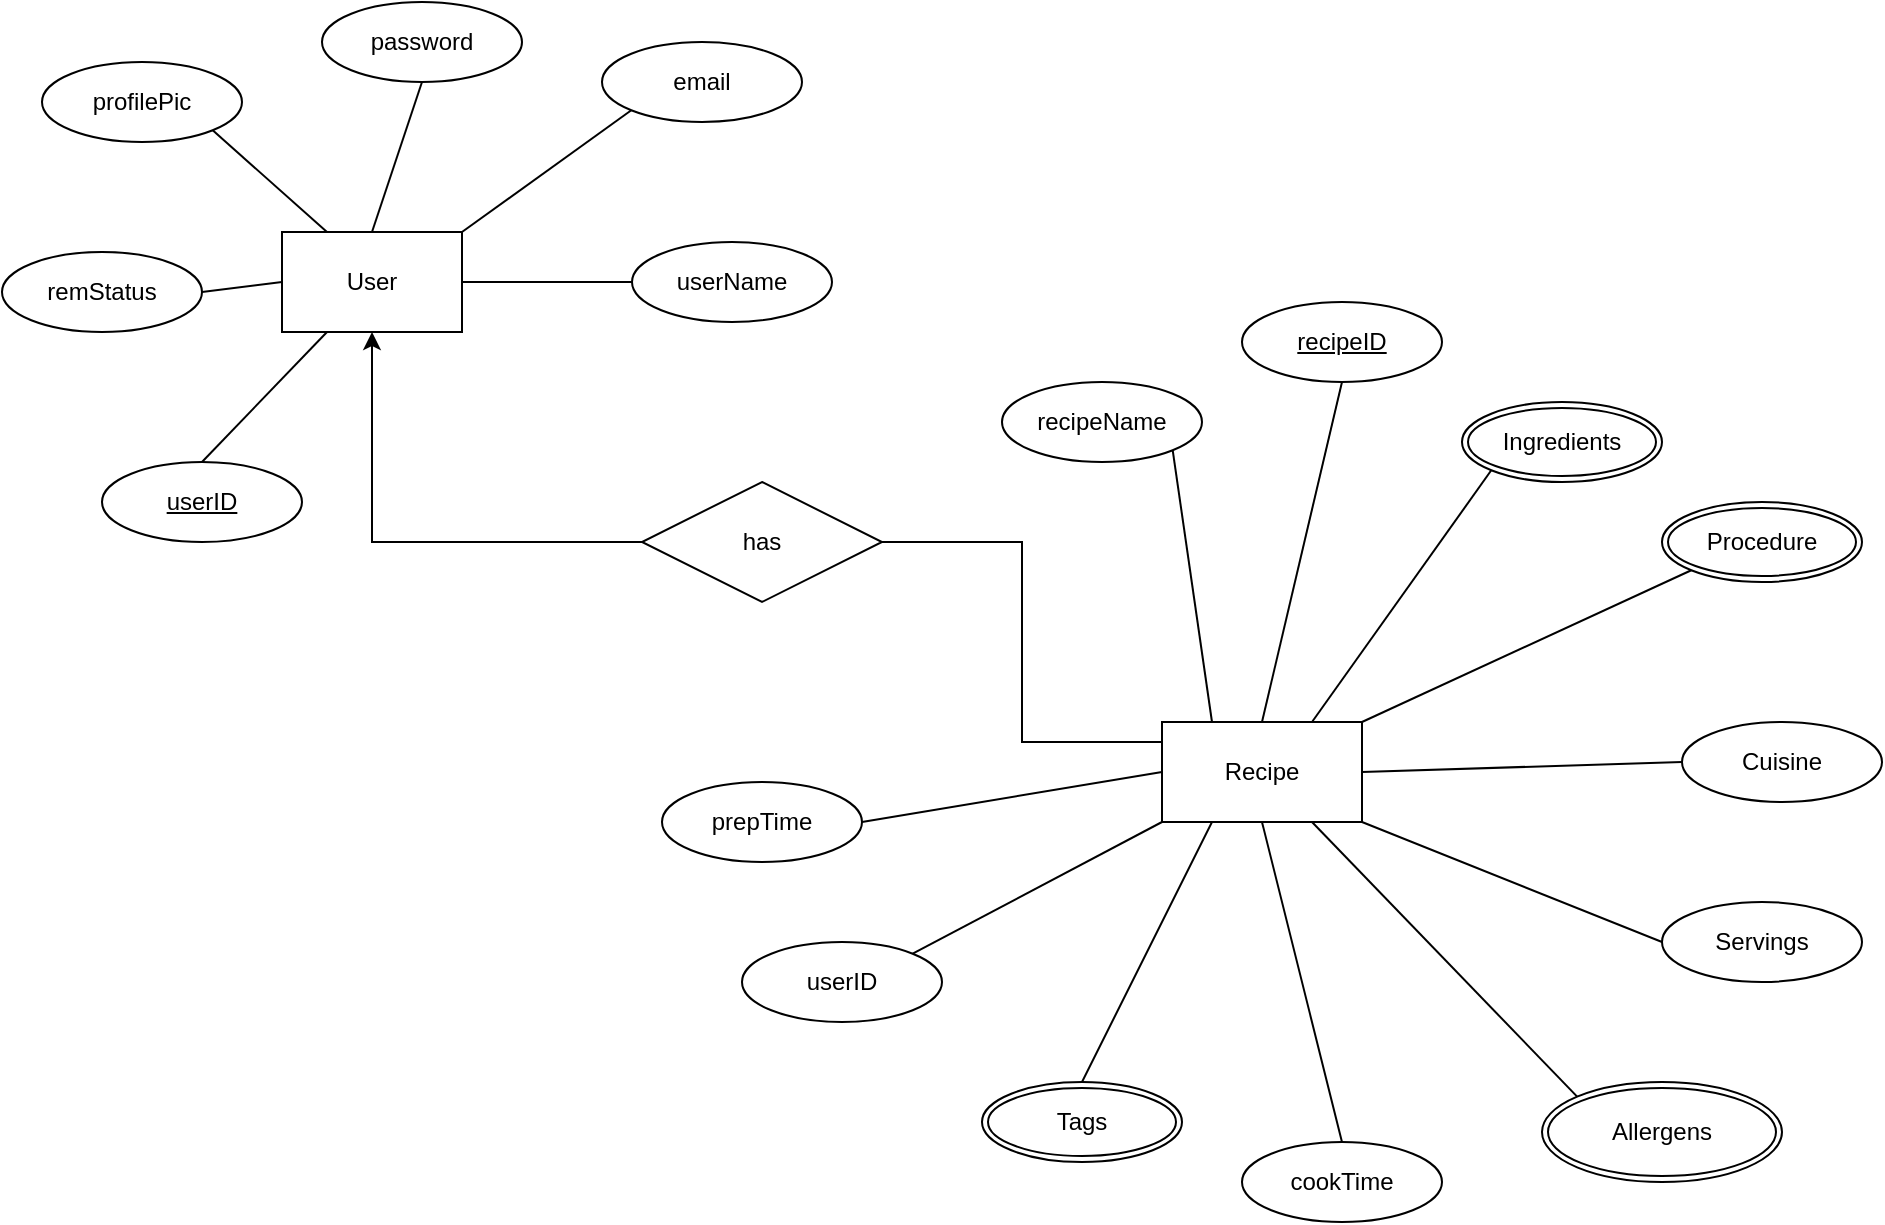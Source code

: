 <mxfile version="16.4.11" type="device"><diagram id="1m0jIXl9-ldXHYKFOGCN" name="Page-1"><mxGraphModel dx="1504" dy="681" grid="1" gridSize="10" guides="1" tooltips="1" connect="1" arrows="1" fold="1" page="1" pageScale="1" pageWidth="850" pageHeight="1100" math="0" shadow="0"><root><mxCell id="0"/><mxCell id="1" parent="0"/><mxCell id="_YMwZHu25fRot87mKY35-12" value="password" style="ellipse;whiteSpace=wrap;html=1;align=center;" parent="1" vertex="1"><mxGeometry x="170" y="30" width="100" height="40" as="geometry"/></mxCell><mxCell id="_YMwZHu25fRot87mKY35-14" value="profilePic" style="ellipse;whiteSpace=wrap;html=1;align=center;" parent="1" vertex="1"><mxGeometry x="30" y="60" width="100" height="40" as="geometry"/></mxCell><mxCell id="_YMwZHu25fRot87mKY35-15" value="remStatus" style="ellipse;whiteSpace=wrap;html=1;align=center;" parent="1" vertex="1"><mxGeometry x="10" y="155" width="100" height="40" as="geometry"/></mxCell><mxCell id="_YMwZHu25fRot87mKY35-18" value="userID" style="ellipse;whiteSpace=wrap;html=1;align=center;fontStyle=4;" parent="1" vertex="1"><mxGeometry x="60" y="260" width="100" height="40" as="geometry"/></mxCell><mxCell id="_YMwZHu25fRot87mKY35-20" value="email" style="ellipse;whiteSpace=wrap;html=1;align=center;" parent="1" vertex="1"><mxGeometry x="310" y="50" width="100" height="40" as="geometry"/></mxCell><mxCell id="_YMwZHu25fRot87mKY35-24" value="recipeID" style="ellipse;whiteSpace=wrap;html=1;align=center;fontStyle=4;" parent="1" vertex="1"><mxGeometry x="630" y="180" width="100" height="40" as="geometry"/></mxCell><mxCell id="_YMwZHu25fRot87mKY35-25" value="recipeName" style="ellipse;whiteSpace=wrap;html=1;align=center;" parent="1" vertex="1"><mxGeometry x="510" y="220" width="100" height="40" as="geometry"/></mxCell><mxCell id="_YMwZHu25fRot87mKY35-27" value="Cuisine" style="ellipse;whiteSpace=wrap;html=1;align=center;" parent="1" vertex="1"><mxGeometry x="850" y="390" width="100" height="40" as="geometry"/></mxCell><mxCell id="_YMwZHu25fRot87mKY35-29" value="Servings" style="ellipse;whiteSpace=wrap;html=1;align=center;" parent="1" vertex="1"><mxGeometry x="840" y="480" width="100" height="40" as="geometry"/></mxCell><mxCell id="_YMwZHu25fRot87mKY35-30" value="cookTime" style="ellipse;whiteSpace=wrap;html=1;align=center;" parent="1" vertex="1"><mxGeometry x="630" y="600" width="100" height="40" as="geometry"/></mxCell><mxCell id="_YMwZHu25fRot87mKY35-32" value="prepTime" style="ellipse;whiteSpace=wrap;html=1;align=center;" parent="1" vertex="1"><mxGeometry x="340" y="420" width="100" height="40" as="geometry"/></mxCell><mxCell id="_YMwZHu25fRot87mKY35-35" value="userID" style="ellipse;whiteSpace=wrap;html=1;align=center;" parent="1" vertex="1"><mxGeometry x="380" y="500" width="100" height="40" as="geometry"/></mxCell><mxCell id="_YMwZHu25fRot87mKY35-38" style="edgeStyle=orthogonalEdgeStyle;rounded=0;orthogonalLoop=1;jettySize=auto;html=1;exitX=0;exitY=0.5;exitDx=0;exitDy=0;entryX=0.5;entryY=1;entryDx=0;entryDy=0;" parent="1" source="_YMwZHu25fRot87mKY35-37" target="_YMwZHu25fRot87mKY35-68" edge="1"><mxGeometry relative="1" as="geometry"><mxPoint x="225" y="190" as="targetPoint"/></mxGeometry></mxCell><mxCell id="_YMwZHu25fRot87mKY35-37" value="has" style="shape=rhombus;perimeter=rhombusPerimeter;whiteSpace=wrap;html=1;align=center;" parent="1" vertex="1"><mxGeometry x="330" y="270" width="120" height="60" as="geometry"/></mxCell><mxCell id="_YMwZHu25fRot87mKY35-40" value="" style="endArrow=none;html=1;rounded=0;exitX=1;exitY=0.5;exitDx=0;exitDy=0;entryX=0;entryY=0.25;entryDx=0;entryDy=0;" parent="1" source="_YMwZHu25fRot87mKY35-37" edge="1"><mxGeometry relative="1" as="geometry"><mxPoint x="420" y="380" as="sourcePoint"/><mxPoint x="600" y="400" as="targetPoint"/><Array as="points"><mxPoint x="520" y="300"/><mxPoint x="520" y="400"/></Array></mxGeometry></mxCell><mxCell id="_YMwZHu25fRot87mKY35-41" value="" style="endArrow=none;html=1;rounded=0;exitX=0.5;exitY=1;exitDx=0;exitDy=0;entryX=0.5;entryY=0;entryDx=0;entryDy=0;" parent="1" source="_YMwZHu25fRot87mKY35-12" target="_YMwZHu25fRot87mKY35-68" edge="1"><mxGeometry relative="1" as="geometry"><mxPoint x="180" y="120" as="sourcePoint"/><mxPoint x="200" y="150" as="targetPoint"/></mxGeometry></mxCell><mxCell id="_YMwZHu25fRot87mKY35-42" value="" style="endArrow=none;html=1;rounded=0;exitX=1;exitY=1;exitDx=0;exitDy=0;entryX=0.25;entryY=0;entryDx=0;entryDy=0;" parent="1" source="_YMwZHu25fRot87mKY35-14" target="_YMwZHu25fRot87mKY35-68" edge="1"><mxGeometry relative="1" as="geometry"><mxPoint x="90" y="220" as="sourcePoint"/><mxPoint x="175" y="150" as="targetPoint"/></mxGeometry></mxCell><mxCell id="_YMwZHu25fRot87mKY35-43" value="" style="endArrow=none;html=1;rounded=0;exitX=1;exitY=0.5;exitDx=0;exitDy=0;entryX=0;entryY=0.5;entryDx=0;entryDy=0;" parent="1" source="_YMwZHu25fRot87mKY35-15" target="_YMwZHu25fRot87mKY35-68" edge="1"><mxGeometry relative="1" as="geometry"><mxPoint x="90" y="240" as="sourcePoint"/><mxPoint x="150" y="170" as="targetPoint"/></mxGeometry></mxCell><mxCell id="_YMwZHu25fRot87mKY35-47" value="" style="endArrow=none;html=1;rounded=0;exitX=0.25;exitY=1;exitDx=0;exitDy=0;entryX=0.5;entryY=0;entryDx=0;entryDy=0;" parent="1" source="_YMwZHu25fRot87mKY35-68" target="_YMwZHu25fRot87mKY35-18" edge="1"><mxGeometry relative="1" as="geometry"><mxPoint x="175" y="190" as="sourcePoint"/><mxPoint x="270" y="230" as="targetPoint"/></mxGeometry></mxCell><mxCell id="_YMwZHu25fRot87mKY35-49" value="" style="endArrow=none;html=1;rounded=0;exitX=0;exitY=1;exitDx=0;exitDy=0;entryX=1;entryY=0;entryDx=0;entryDy=0;" parent="1" source="_YMwZHu25fRot87mKY35-20" target="_YMwZHu25fRot87mKY35-68" edge="1"><mxGeometry relative="1" as="geometry"><mxPoint x="320" y="220" as="sourcePoint"/><mxPoint x="250" y="170" as="targetPoint"/></mxGeometry></mxCell><mxCell id="_YMwZHu25fRot87mKY35-50" value="" style="endArrow=none;html=1;rounded=0;exitX=1;exitY=1;exitDx=0;exitDy=0;entryX=0.25;entryY=0;entryDx=0;entryDy=0;" parent="1" source="_YMwZHu25fRot87mKY35-25" target="_YMwZHu25fRot87mKY35-70" edge="1"><mxGeometry relative="1" as="geometry"><mxPoint x="580" y="330" as="sourcePoint"/><mxPoint x="625" y="390" as="targetPoint"/></mxGeometry></mxCell><mxCell id="_YMwZHu25fRot87mKY35-51" value="" style="endArrow=none;html=1;rounded=0;exitX=0.5;exitY=1;exitDx=0;exitDy=0;entryX=0.5;entryY=0;entryDx=0;entryDy=0;" parent="1" source="_YMwZHu25fRot87mKY35-24" target="_YMwZHu25fRot87mKY35-70" edge="1"><mxGeometry relative="1" as="geometry"><mxPoint x="660" y="340" as="sourcePoint"/><mxPoint x="650" y="390" as="targetPoint"/></mxGeometry></mxCell><mxCell id="_YMwZHu25fRot87mKY35-52" value="" style="endArrow=none;html=1;rounded=0;exitX=0;exitY=1;exitDx=0;exitDy=0;entryX=0.75;entryY=0;entryDx=0;entryDy=0;" parent="1" source="_YMwZHu25fRot87mKY35-63" target="_YMwZHu25fRot87mKY35-70" edge="1"><mxGeometry relative="1" as="geometry"><mxPoint x="754.746" y="274.183" as="sourcePoint"/><mxPoint x="675" y="390" as="targetPoint"/></mxGeometry></mxCell><mxCell id="_YMwZHu25fRot87mKY35-54" value="" style="endArrow=none;html=1;rounded=0;exitX=1;exitY=0.5;exitDx=0;exitDy=0;entryX=0;entryY=0.5;entryDx=0;entryDy=0;" parent="1" source="_YMwZHu25fRot87mKY35-70" target="_YMwZHu25fRot87mKY35-27" edge="1"><mxGeometry relative="1" as="geometry"><mxPoint x="700" y="410" as="sourcePoint"/><mxPoint x="900" y="450" as="targetPoint"/></mxGeometry></mxCell><mxCell id="_YMwZHu25fRot87mKY35-55" value="" style="endArrow=none;html=1;rounded=0;exitX=1;exitY=0;exitDx=0;exitDy=0;entryX=0;entryY=1;entryDx=0;entryDy=0;" parent="1" source="_YMwZHu25fRot87mKY35-70" target="_YMwZHu25fRot87mKY35-67" edge="1"><mxGeometry relative="1" as="geometry"><mxPoint x="700" y="390" as="sourcePoint"/><mxPoint x="844.767" y="314.191" as="targetPoint"/></mxGeometry></mxCell><mxCell id="_YMwZHu25fRot87mKY35-56" value="" style="endArrow=none;html=1;rounded=0;exitX=1;exitY=1;exitDx=0;exitDy=0;entryX=0;entryY=0.5;entryDx=0;entryDy=0;" parent="1" source="_YMwZHu25fRot87mKY35-70" target="_YMwZHu25fRot87mKY35-29" edge="1"><mxGeometry relative="1" as="geometry"><mxPoint x="700" y="430" as="sourcePoint"/><mxPoint x="810" y="480" as="targetPoint"/></mxGeometry></mxCell><mxCell id="_YMwZHu25fRot87mKY35-57" value="" style="endArrow=none;html=1;rounded=0;exitX=0.75;exitY=1;exitDx=0;exitDy=0;entryX=0;entryY=0;entryDx=0;entryDy=0;" parent="1" source="_YMwZHu25fRot87mKY35-70" target="_YMwZHu25fRot87mKY35-64" edge="1"><mxGeometry relative="1" as="geometry"><mxPoint x="675" y="430" as="sourcePoint"/><mxPoint x="810" y="560" as="targetPoint"/></mxGeometry></mxCell><mxCell id="_YMwZHu25fRot87mKY35-58" value="" style="endArrow=none;html=1;rounded=0;exitX=0.5;exitY=1;exitDx=0;exitDy=0;entryX=0.5;entryY=0;entryDx=0;entryDy=0;" parent="1" source="_YMwZHu25fRot87mKY35-70" target="_YMwZHu25fRot87mKY35-30" edge="1"><mxGeometry relative="1" as="geometry"><mxPoint x="650" y="430" as="sourcePoint"/><mxPoint x="770" y="540" as="targetPoint"/></mxGeometry></mxCell><mxCell id="_YMwZHu25fRot87mKY35-59" value="" style="endArrow=none;html=1;rounded=0;exitX=0.25;exitY=1;exitDx=0;exitDy=0;entryX=0.5;entryY=0;entryDx=0;entryDy=0;" parent="1" source="_YMwZHu25fRot87mKY35-70" target="_YMwZHu25fRot87mKY35-62" edge="1"><mxGeometry relative="1" as="geometry"><mxPoint x="625" y="430" as="sourcePoint"/><mxPoint x="540" y="560" as="targetPoint"/></mxGeometry></mxCell><mxCell id="_YMwZHu25fRot87mKY35-60" value="" style="endArrow=none;html=1;rounded=0;exitX=0;exitY=1;exitDx=0;exitDy=0;entryX=1;entryY=0;entryDx=0;entryDy=0;" parent="1" source="_YMwZHu25fRot87mKY35-70" target="_YMwZHu25fRot87mKY35-35" edge="1"><mxGeometry relative="1" as="geometry"><mxPoint x="600" y="420" as="sourcePoint"/><mxPoint x="670" y="519.71" as="targetPoint"/></mxGeometry></mxCell><mxCell id="_YMwZHu25fRot87mKY35-61" value="" style="endArrow=none;html=1;rounded=0;entryX=0;entryY=0.5;entryDx=0;entryDy=0;exitX=1;exitY=0.5;exitDx=0;exitDy=0;" parent="1" source="_YMwZHu25fRot87mKY35-32" target="_YMwZHu25fRot87mKY35-70" edge="1"><mxGeometry relative="1" as="geometry"><mxPoint x="290" y="490" as="sourcePoint"/><mxPoint x="600" y="410" as="targetPoint"/></mxGeometry></mxCell><mxCell id="_YMwZHu25fRot87mKY35-62" value="Tags" style="ellipse;shape=doubleEllipse;margin=3;whiteSpace=wrap;html=1;align=center;" parent="1" vertex="1"><mxGeometry x="500" y="570" width="100" height="40" as="geometry"/></mxCell><mxCell id="_YMwZHu25fRot87mKY35-63" value="Ingredients" style="ellipse;shape=doubleEllipse;margin=3;whiteSpace=wrap;html=1;align=center;" parent="1" vertex="1"><mxGeometry x="740" y="230" width="100" height="40" as="geometry"/></mxCell><mxCell id="_YMwZHu25fRot87mKY35-64" value="Allergens" style="ellipse;shape=doubleEllipse;margin=3;whiteSpace=wrap;html=1;align=center;" parent="1" vertex="1"><mxGeometry x="780" y="570" width="120" height="50" as="geometry"/></mxCell><mxCell id="_YMwZHu25fRot87mKY35-67" value="Procedure" style="ellipse;shape=doubleEllipse;margin=3;whiteSpace=wrap;html=1;align=center;" parent="1" vertex="1"><mxGeometry x="840" y="280" width="100" height="40" as="geometry"/></mxCell><mxCell id="_YMwZHu25fRot87mKY35-68" value="&lt;span&gt;User&lt;/span&gt;" style="rounded=0;whiteSpace=wrap;html=1;" parent="1" vertex="1"><mxGeometry x="150" y="145" width="90" height="50" as="geometry"/></mxCell><mxCell id="_YMwZHu25fRot87mKY35-70" value="&lt;span&gt;Recipe&lt;/span&gt;" style="rounded=0;whiteSpace=wrap;html=1;" parent="1" vertex="1"><mxGeometry x="590" y="390" width="100" height="50" as="geometry"/></mxCell><mxCell id="IecO3HsUd5EJfMtt2Uzi-1" value="userName" style="ellipse;whiteSpace=wrap;html=1;align=center;" vertex="1" parent="1"><mxGeometry x="325" y="150" width="100" height="40" as="geometry"/></mxCell><mxCell id="IecO3HsUd5EJfMtt2Uzi-3" value="" style="endArrow=none;html=1;rounded=0;exitX=1;exitY=0.5;exitDx=0;exitDy=0;entryX=0;entryY=0.5;entryDx=0;entryDy=0;" edge="1" parent="1" source="_YMwZHu25fRot87mKY35-68" target="IecO3HsUd5EJfMtt2Uzi-1"><mxGeometry relative="1" as="geometry"><mxPoint x="290" y="220" as="sourcePoint"/><mxPoint x="450" y="220" as="targetPoint"/></mxGeometry></mxCell></root></mxGraphModel></diagram></mxfile>